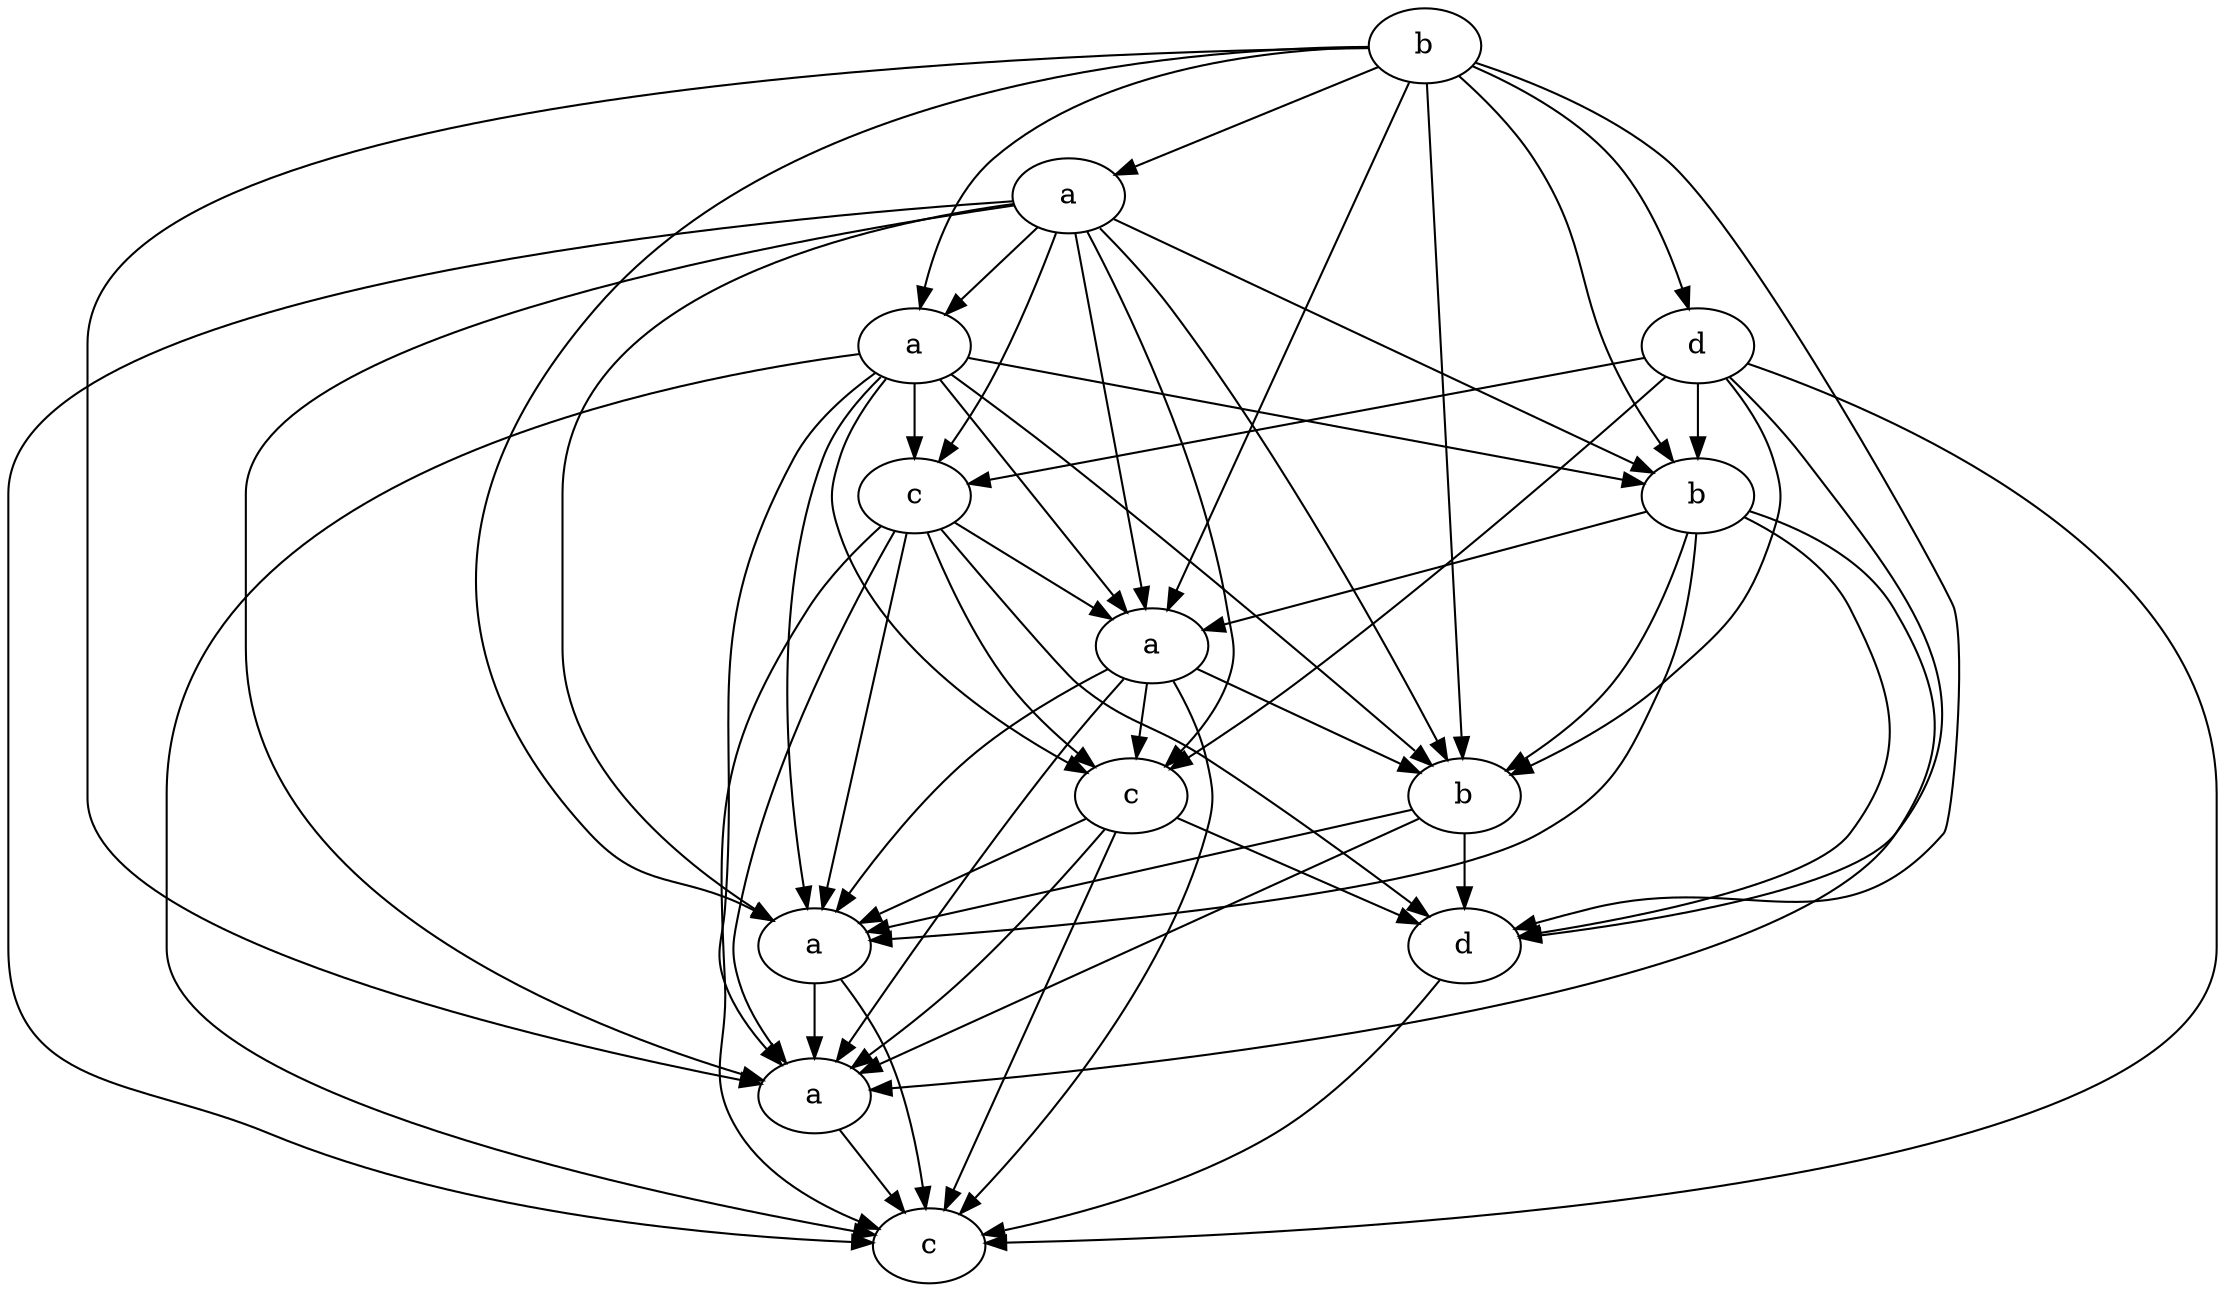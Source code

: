 digraph graphname {
c1 [label="c"]
a3 [label="a"]
c2 [label="c"]
b0 [label="b"]
a1 [label="a"]
c0 [label="c"]
a2 [label="a"]
b2 [label="b"]
a0 [label="a"]
d0 [label="d"]
b1 [label="b"]
a4 [label="a"]
d1 [label="d"]
a0 -> a1;
a0 -> c0;
a0 -> b1;
a0 -> a2;
a0 -> b2;
a0 -> c1;
a0 -> a3;
a0 -> a4;
a0 -> c2;
d0 -> c0;
d0 -> b1;
d0 -> b2;
d0 -> c1;
d0 -> d1;
d0 -> c2;
b1 -> a2;
b1 -> b2;
b1 -> a3;
b1 -> a4;
b1 -> d1;
a4 -> c2;
d1 -> c2;
a3 -> a4;
a3 -> c2;
b0 -> a0;
b0 -> a1;
b0 -> d0;
b0 -> b1;
b0 -> a2;
b0 -> b2;
b0 -> a3;
b0 -> a4;
b0 -> d1;
a1 -> c0;
a1 -> b1;
a1 -> a2;
a1 -> b2;
a1 -> c1;
a1 -> a3;
a1 -> a4;
a1 -> c2;
c0 -> a2;
c0 -> c1;
c0 -> a3;
c0 -> a4;
c0 -> d1;
c0 -> c2;
a2 -> b2;
a2 -> c1;
a2 -> a3;
a2 -> a4;
a2 -> c2;
b2 -> a3;
b2 -> a4;
b2 -> d1;
c1 -> a3;
c1 -> a4;
c1 -> d1;
c1 -> c2;
}